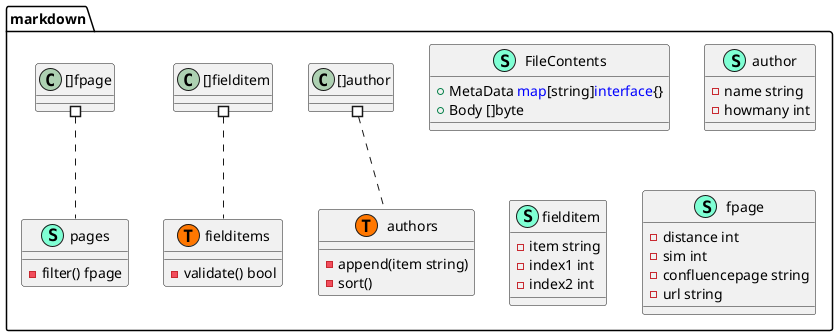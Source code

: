@startuml
namespace markdown {
    class FileContents << (S,Aquamarine) >> {
        + MetaData <font color=blue>map</font>[string]<font color=blue>interface</font>{}
        + Body []byte

    }
    class author << (S,Aquamarine) >> {
        - name string
        - howmany int

    }
    class authors << (S,Aquamarine) >> {
        - append(item string) 
        - sort() 

    }
    class fielditem << (S,Aquamarine) >> {
        - item string
        - index1 int
        - index2 int

    }
    class fielditems << (S,Aquamarine) >> {
        - validate() bool

    }
    class fpage << (S,Aquamarine) >> {
        - distance int
        - sim int
        - confluencepage string
        - url string

    }
    class markdown.authors << (T, #FF7700) >>  {
    }
    class markdown.fielditems << (T, #FF7700) >>  {
    }
    class markdown.pages << (T, #FF7700) >>  {
    }
    class pages << (S,Aquamarine) >> {
        - filter() fpage

    }
}


"markdown.[]author" #.. "markdown.authors"
"markdown.[]fielditem" #.. "markdown.fielditems"
"markdown.[]fpage" #.. "markdown.pages"
@enduml
